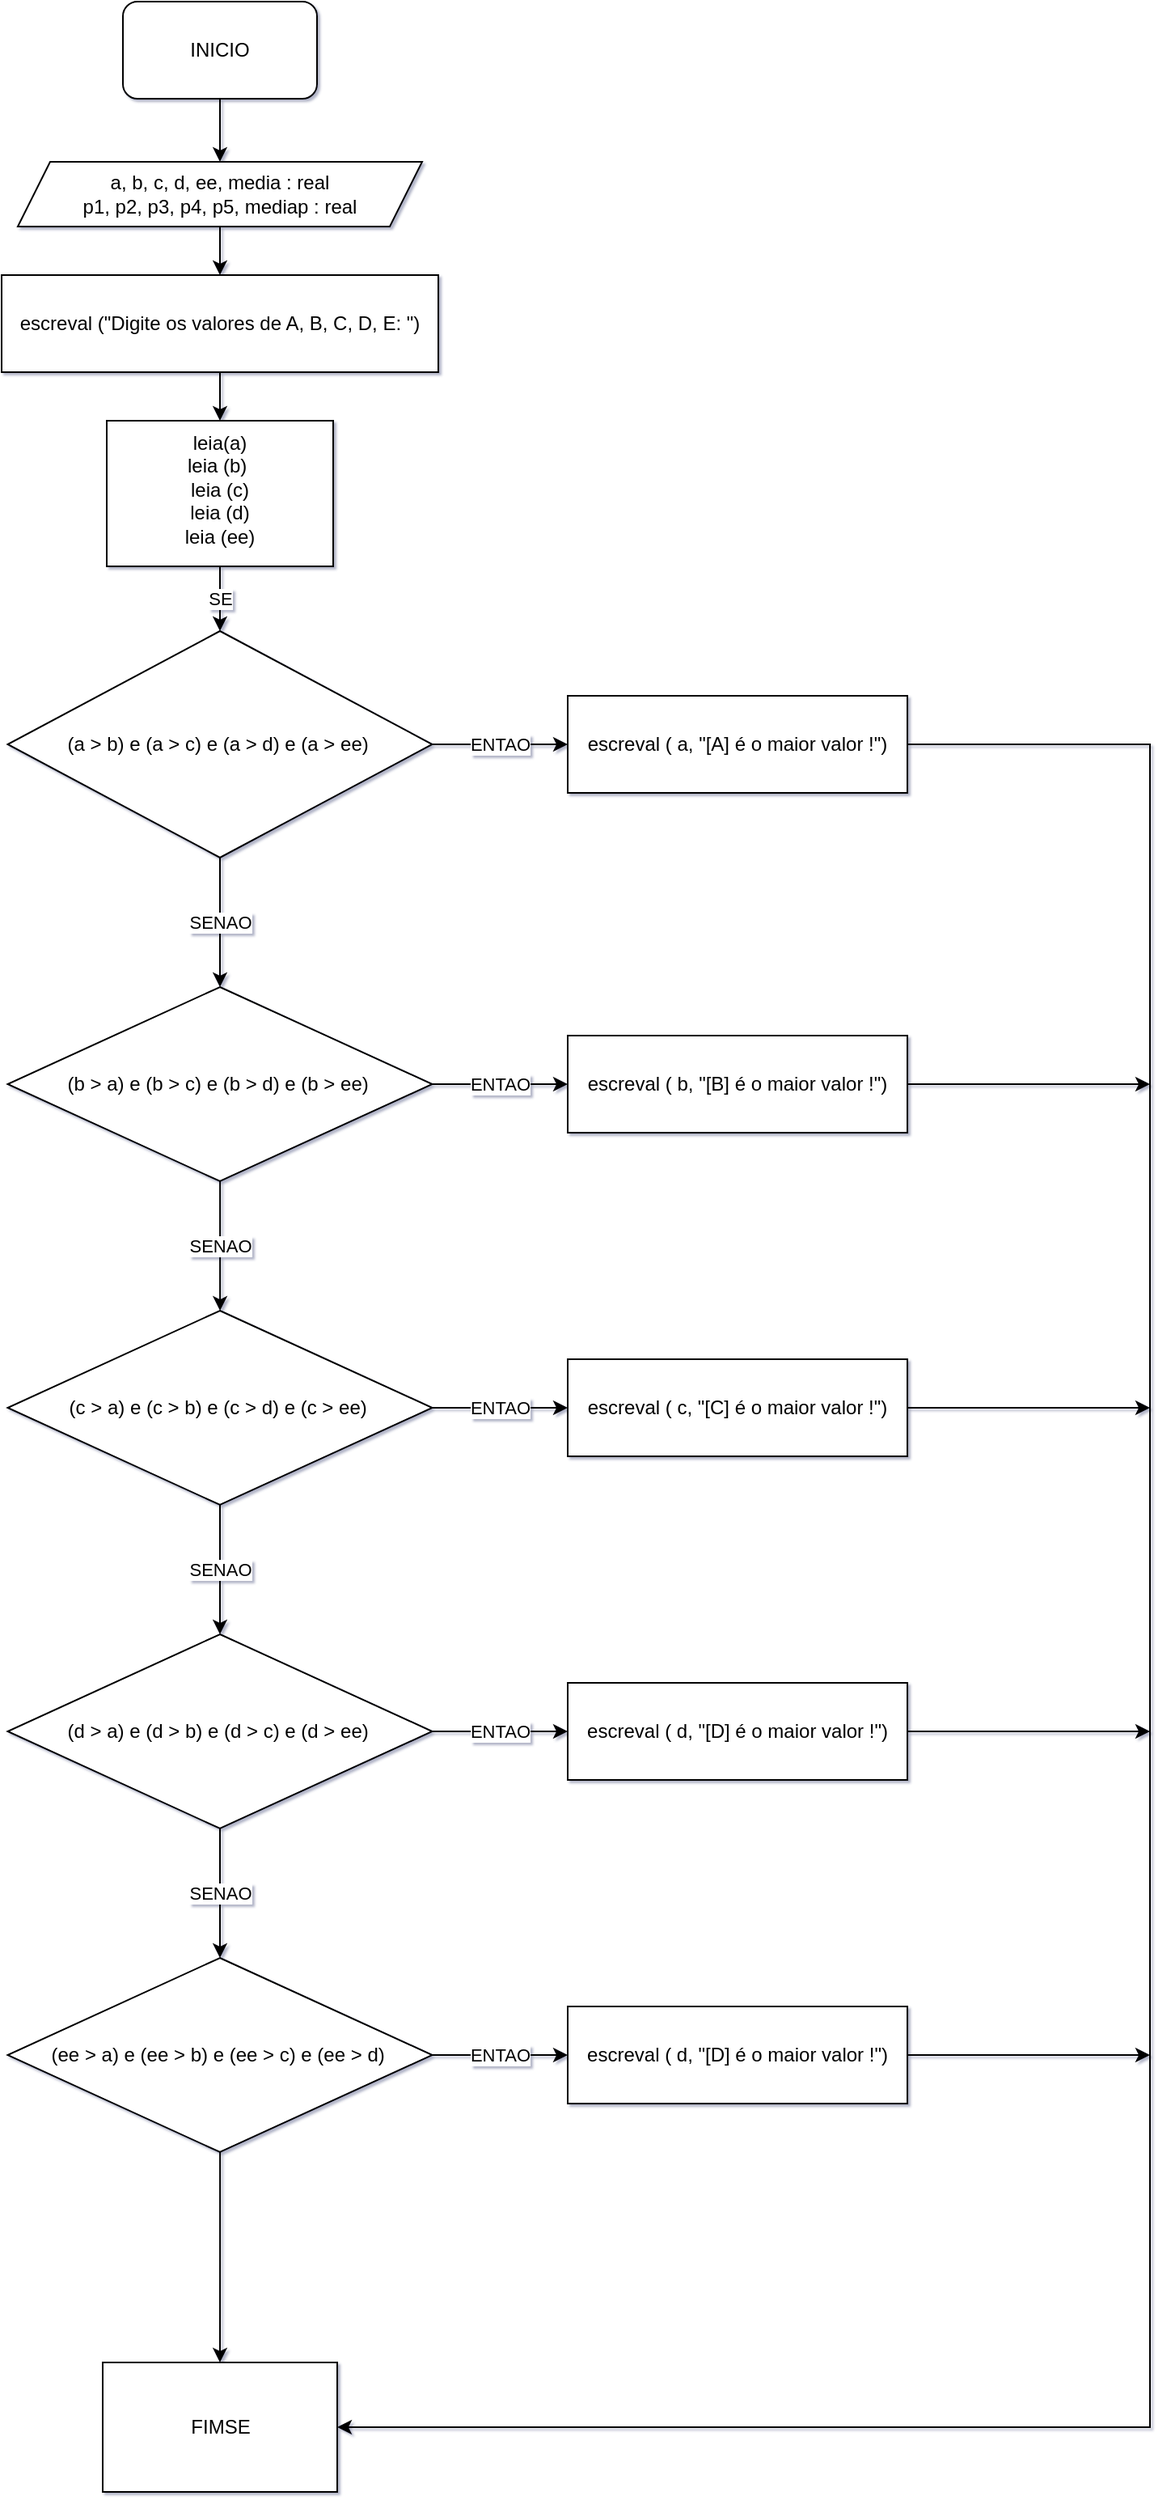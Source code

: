 <mxfile version="17.4.6" type="github">
  <diagram id="C1GwBR_1Mfds9AIb3B47" name="Page-1">
    <mxGraphModel dx="3126" dy="2506" grid="1" gridSize="10" guides="1" tooltips="1" connect="1" arrows="1" fold="1" page="1" pageScale="1" pageWidth="827" pageHeight="1169" math="0" shadow="1">
      <root>
        <mxCell id="0" />
        <mxCell id="1" parent="0" />
        <mxCell id="wlNKsaclVOWKdWXeDJX6-1" style="edgeStyle=orthogonalEdgeStyle;rounded=0;orthogonalLoop=1;jettySize=auto;html=1;entryX=0.5;entryY=0;entryDx=0;entryDy=0;" edge="1" parent="1" source="Dxz6Nne_oAzbHLxYzCuJ-1" target="Dxz6Nne_oAzbHLxYzCuJ-2">
          <mxGeometry relative="1" as="geometry" />
        </mxCell>
        <mxCell id="Dxz6Nne_oAzbHLxYzCuJ-1" value="INICIO" style="rounded=1;whiteSpace=wrap;html=1;" parent="1" vertex="1">
          <mxGeometry x="205" y="-1169" width="120" height="60" as="geometry" />
        </mxCell>
        <mxCell id="wlNKsaclVOWKdWXeDJX6-2" style="edgeStyle=orthogonalEdgeStyle;rounded=0;orthogonalLoop=1;jettySize=auto;html=1;entryX=0.5;entryY=0;entryDx=0;entryDy=0;" edge="1" parent="1" source="Dxz6Nne_oAzbHLxYzCuJ-2" target="Dxz6Nne_oAzbHLxYzCuJ-3">
          <mxGeometry relative="1" as="geometry" />
        </mxCell>
        <mxCell id="Dxz6Nne_oAzbHLxYzCuJ-2" value="a, b, c, d, ee, media : real&lt;br&gt;p1, p2, p3, p4, p5, mediap : real" style="shape=parallelogram;perimeter=parallelogramPerimeter;whiteSpace=wrap;html=1;fixedSize=1;" parent="1" vertex="1">
          <mxGeometry x="140" y="-1070" width="250" height="40" as="geometry" />
        </mxCell>
        <mxCell id="wlNKsaclVOWKdWXeDJX6-3" style="edgeStyle=orthogonalEdgeStyle;rounded=0;orthogonalLoop=1;jettySize=auto;html=1;exitX=0.5;exitY=1;exitDx=0;exitDy=0;entryX=0.5;entryY=0;entryDx=0;entryDy=0;" edge="1" parent="1" source="Dxz6Nne_oAzbHLxYzCuJ-3" target="Dxz6Nne_oAzbHLxYzCuJ-4">
          <mxGeometry relative="1" as="geometry" />
        </mxCell>
        <mxCell id="Dxz6Nne_oAzbHLxYzCuJ-3" value="escreval (&quot;Digite os valores de A, B, C, D, E: &quot;)" style="rounded=0;whiteSpace=wrap;html=1;" parent="1" vertex="1">
          <mxGeometry x="130" y="-1000" width="270" height="60" as="geometry" />
        </mxCell>
        <mxCell id="wlNKsaclVOWKdWXeDJX6-5" value="SE" style="edgeStyle=orthogonalEdgeStyle;rounded=0;orthogonalLoop=1;jettySize=auto;html=1;exitX=0.5;exitY=1;exitDx=0;exitDy=0;entryX=0.5;entryY=0;entryDx=0;entryDy=0;" edge="1" parent="1" source="Dxz6Nne_oAzbHLxYzCuJ-4" target="Dxz6Nne_oAzbHLxYzCuJ-5">
          <mxGeometry relative="1" as="geometry" />
        </mxCell>
        <mxCell id="Dxz6Nne_oAzbHLxYzCuJ-4" value="leia(a)&lt;br&gt;leia (b)&amp;nbsp;&lt;br&gt;leia (c)&lt;br&gt;leia (d)&lt;br&gt;leia (ee)&lt;br&gt;&lt;br&gt;" style="rounded=0;whiteSpace=wrap;html=1;align=center;verticalAlign=top;" parent="1" vertex="1">
          <mxGeometry x="195" y="-910" width="140" height="90" as="geometry" />
        </mxCell>
        <mxCell id="wlNKsaclVOWKdWXeDJX6-6" value="SENAO" style="edgeStyle=orthogonalEdgeStyle;rounded=0;orthogonalLoop=1;jettySize=auto;html=1;exitX=0.5;exitY=1;exitDx=0;exitDy=0;entryX=0.5;entryY=0;entryDx=0;entryDy=0;" edge="1" parent="1" source="Dxz6Nne_oAzbHLxYzCuJ-5" target="Dxz6Nne_oAzbHLxYzCuJ-8">
          <mxGeometry relative="1" as="geometry" />
        </mxCell>
        <mxCell id="wlNKsaclVOWKdWXeDJX6-10" value="ENTAO" style="edgeStyle=orthogonalEdgeStyle;rounded=0;orthogonalLoop=1;jettySize=auto;html=1;entryX=0;entryY=0.5;entryDx=0;entryDy=0;" edge="1" parent="1" source="Dxz6Nne_oAzbHLxYzCuJ-5" target="Dxz6Nne_oAzbHLxYzCuJ-7">
          <mxGeometry relative="1" as="geometry">
            <Array as="points">
              <mxPoint x="440" y="-710" />
              <mxPoint x="440" y="-710" />
            </Array>
          </mxGeometry>
        </mxCell>
        <mxCell id="Dxz6Nne_oAzbHLxYzCuJ-5" value="(a &amp;gt; b) e (a &amp;gt; c) e (a &amp;gt; d) e (a &amp;gt; ee)&amp;nbsp;" style="rhombus;whiteSpace=wrap;html=1;" parent="1" vertex="1">
          <mxGeometry x="133.75" y="-780" width="262.5" height="140" as="geometry" />
        </mxCell>
        <mxCell id="wlNKsaclVOWKdWXeDJX6-17" style="edgeStyle=orthogonalEdgeStyle;rounded=0;orthogonalLoop=1;jettySize=auto;html=1;entryX=1;entryY=0.5;entryDx=0;entryDy=0;" edge="1" parent="1" source="Dxz6Nne_oAzbHLxYzCuJ-7" target="wlNKsaclVOWKdWXeDJX6-23">
          <mxGeometry relative="1" as="geometry">
            <mxPoint x="830" y="320" as="targetPoint" />
            <Array as="points">
              <mxPoint x="840" y="-710" />
              <mxPoint x="840" y="330" />
            </Array>
          </mxGeometry>
        </mxCell>
        <mxCell id="Dxz6Nne_oAzbHLxYzCuJ-7" value="escreval ( a, &quot;[A] é o maior valor !&quot;)" style="rounded=0;whiteSpace=wrap;html=1;" parent="1" vertex="1">
          <mxGeometry x="480" y="-740" width="210" height="60" as="geometry" />
        </mxCell>
        <mxCell id="wlNKsaclVOWKdWXeDJX6-12" value="SENAO" style="edgeStyle=orthogonalEdgeStyle;rounded=0;orthogonalLoop=1;jettySize=auto;html=1;" edge="1" parent="1" source="Dxz6Nne_oAzbHLxYzCuJ-8" target="Dxz6Nne_oAzbHLxYzCuJ-10">
          <mxGeometry relative="1" as="geometry">
            <Array as="points">
              <mxPoint x="265" y="-400" />
              <mxPoint x="265" y="-400" />
            </Array>
          </mxGeometry>
        </mxCell>
        <mxCell id="wlNKsaclVOWKdWXeDJX6-13" value="ENTAO" style="edgeStyle=orthogonalEdgeStyle;rounded=0;orthogonalLoop=1;jettySize=auto;html=1;" edge="1" parent="1" source="Dxz6Nne_oAzbHLxYzCuJ-8" target="Dxz6Nne_oAzbHLxYzCuJ-9">
          <mxGeometry relative="1" as="geometry">
            <Array as="points">
              <mxPoint x="440" y="-500" />
              <mxPoint x="440" y="-500" />
            </Array>
          </mxGeometry>
        </mxCell>
        <mxCell id="Dxz6Nne_oAzbHLxYzCuJ-8" value="(b &amp;gt; a) e (b &amp;gt; c) e (b &amp;gt; d) e (b &amp;gt; ee)&amp;nbsp;" style="rhombus;whiteSpace=wrap;html=1;" parent="1" vertex="1">
          <mxGeometry x="133.75" y="-560" width="262.5" height="120" as="geometry" />
        </mxCell>
        <mxCell id="wlNKsaclVOWKdWXeDJX6-18" style="edgeStyle=orthogonalEdgeStyle;rounded=0;orthogonalLoop=1;jettySize=auto;html=1;" edge="1" parent="1" source="Dxz6Nne_oAzbHLxYzCuJ-9">
          <mxGeometry relative="1" as="geometry">
            <mxPoint x="840" y="-500" as="targetPoint" />
          </mxGeometry>
        </mxCell>
        <mxCell id="Dxz6Nne_oAzbHLxYzCuJ-9" value="escreval ( b, &quot;[B] é o maior valor !&quot;)" style="rounded=0;whiteSpace=wrap;html=1;" parent="1" vertex="1">
          <mxGeometry x="480" y="-530" width="210" height="60" as="geometry" />
        </mxCell>
        <mxCell id="wlNKsaclVOWKdWXeDJX6-8" value="SENAO" style="edgeStyle=orthogonalEdgeStyle;rounded=0;orthogonalLoop=1;jettySize=auto;html=1;exitX=0.5;exitY=1;exitDx=0;exitDy=0;entryX=0.5;entryY=0;entryDx=0;entryDy=0;" edge="1" parent="1" source="Dxz6Nne_oAzbHLxYzCuJ-10" target="Dxz6Nne_oAzbHLxYzCuJ-12">
          <mxGeometry relative="1" as="geometry" />
        </mxCell>
        <mxCell id="wlNKsaclVOWKdWXeDJX6-14" value="ENTAO" style="edgeStyle=orthogonalEdgeStyle;rounded=0;orthogonalLoop=1;jettySize=auto;html=1;entryX=0;entryY=0.5;entryDx=0;entryDy=0;" edge="1" parent="1" source="Dxz6Nne_oAzbHLxYzCuJ-10" target="Dxz6Nne_oAzbHLxYzCuJ-11">
          <mxGeometry relative="1" as="geometry">
            <Array as="points">
              <mxPoint x="440" y="-300" />
              <mxPoint x="440" y="-300" />
            </Array>
          </mxGeometry>
        </mxCell>
        <mxCell id="Dxz6Nne_oAzbHLxYzCuJ-10" value="(c &amp;gt; a) e (c &amp;gt; b) e (c &amp;gt; d) e (c &amp;gt; ee)&amp;nbsp;" style="rhombus;whiteSpace=wrap;html=1;" parent="1" vertex="1">
          <mxGeometry x="133.75" y="-360" width="262.5" height="120" as="geometry" />
        </mxCell>
        <mxCell id="wlNKsaclVOWKdWXeDJX6-19" style="edgeStyle=orthogonalEdgeStyle;rounded=0;orthogonalLoop=1;jettySize=auto;html=1;exitX=1;exitY=0.5;exitDx=0;exitDy=0;" edge="1" parent="1" source="Dxz6Nne_oAzbHLxYzCuJ-11">
          <mxGeometry relative="1" as="geometry">
            <mxPoint x="840" y="-300" as="targetPoint" />
          </mxGeometry>
        </mxCell>
        <mxCell id="Dxz6Nne_oAzbHLxYzCuJ-11" value="escreval ( c, &quot;[C] é o maior valor !&quot;)" style="rounded=0;whiteSpace=wrap;html=1;" parent="1" vertex="1">
          <mxGeometry x="480" y="-330" width="210" height="60" as="geometry" />
        </mxCell>
        <mxCell id="wlNKsaclVOWKdWXeDJX6-9" value="SENAO" style="edgeStyle=orthogonalEdgeStyle;rounded=0;orthogonalLoop=1;jettySize=auto;html=1;exitX=0.5;exitY=1;exitDx=0;exitDy=0;entryX=0.5;entryY=0;entryDx=0;entryDy=0;" edge="1" parent="1" source="Dxz6Nne_oAzbHLxYzCuJ-12" target="Dxz6Nne_oAzbHLxYzCuJ-207">
          <mxGeometry relative="1" as="geometry" />
        </mxCell>
        <mxCell id="wlNKsaclVOWKdWXeDJX6-15" value="ENTAO" style="edgeStyle=orthogonalEdgeStyle;rounded=0;orthogonalLoop=1;jettySize=auto;html=1;entryX=0;entryY=0.5;entryDx=0;entryDy=0;" edge="1" parent="1" source="Dxz6Nne_oAzbHLxYzCuJ-12" target="Dxz6Nne_oAzbHLxYzCuJ-13">
          <mxGeometry relative="1" as="geometry">
            <Array as="points">
              <mxPoint x="440" y="-100" />
              <mxPoint x="440" y="-100" />
            </Array>
          </mxGeometry>
        </mxCell>
        <mxCell id="Dxz6Nne_oAzbHLxYzCuJ-12" value="(d &amp;gt; a) e (d &amp;gt; b) e (d &amp;gt; c) e (d &amp;gt; ee)&amp;nbsp;" style="rhombus;whiteSpace=wrap;html=1;" parent="1" vertex="1">
          <mxGeometry x="133.75" y="-160" width="262.5" height="120" as="geometry" />
        </mxCell>
        <mxCell id="wlNKsaclVOWKdWXeDJX6-20" style="edgeStyle=orthogonalEdgeStyle;rounded=0;orthogonalLoop=1;jettySize=auto;html=1;" edge="1" parent="1" source="Dxz6Nne_oAzbHLxYzCuJ-13">
          <mxGeometry relative="1" as="geometry">
            <mxPoint x="840" y="-100" as="targetPoint" />
          </mxGeometry>
        </mxCell>
        <mxCell id="Dxz6Nne_oAzbHLxYzCuJ-13" value="escreval ( d, &quot;[D] é o maior valor !&quot;)" style="rounded=0;whiteSpace=wrap;html=1;" parent="1" vertex="1">
          <mxGeometry x="480" y="-130" width="210" height="60" as="geometry" />
        </mxCell>
        <mxCell id="wlNKsaclVOWKdWXeDJX6-16" value="ENTAO" style="edgeStyle=orthogonalEdgeStyle;rounded=0;orthogonalLoop=1;jettySize=auto;html=1;entryX=0;entryY=0.5;entryDx=0;entryDy=0;" edge="1" parent="1" source="Dxz6Nne_oAzbHLxYzCuJ-207" target="Dxz6Nne_oAzbHLxYzCuJ-208">
          <mxGeometry relative="1" as="geometry" />
        </mxCell>
        <mxCell id="wlNKsaclVOWKdWXeDJX6-24" style="edgeStyle=orthogonalEdgeStyle;rounded=0;orthogonalLoop=1;jettySize=auto;html=1;" edge="1" parent="1" source="Dxz6Nne_oAzbHLxYzCuJ-207" target="wlNKsaclVOWKdWXeDJX6-23">
          <mxGeometry relative="1" as="geometry" />
        </mxCell>
        <mxCell id="Dxz6Nne_oAzbHLxYzCuJ-207" value="(ee &amp;gt; a) e (ee &amp;gt; b) e (ee &amp;gt; c) e (ee &amp;gt; d)&amp;nbsp;" style="rhombus;whiteSpace=wrap;html=1;" parent="1" vertex="1">
          <mxGeometry x="133.75" y="40" width="262.5" height="120" as="geometry" />
        </mxCell>
        <mxCell id="wlNKsaclVOWKdWXeDJX6-21" style="edgeStyle=orthogonalEdgeStyle;rounded=0;orthogonalLoop=1;jettySize=auto;html=1;" edge="1" parent="1" source="Dxz6Nne_oAzbHLxYzCuJ-208">
          <mxGeometry relative="1" as="geometry">
            <mxPoint x="840" y="100" as="targetPoint" />
          </mxGeometry>
        </mxCell>
        <mxCell id="Dxz6Nne_oAzbHLxYzCuJ-208" value="escreval ( d, &quot;[D] é o maior valor !&quot;)" style="rounded=0;whiteSpace=wrap;html=1;" parent="1" vertex="1">
          <mxGeometry x="480" y="70" width="210" height="60" as="geometry" />
        </mxCell>
        <mxCell id="wlNKsaclVOWKdWXeDJX6-23" value="FIMSE" style="rounded=0;whiteSpace=wrap;html=1;" vertex="1" parent="1">
          <mxGeometry x="192.5" y="290" width="145" height="80" as="geometry" />
        </mxCell>
      </root>
    </mxGraphModel>
  </diagram>
</mxfile>
